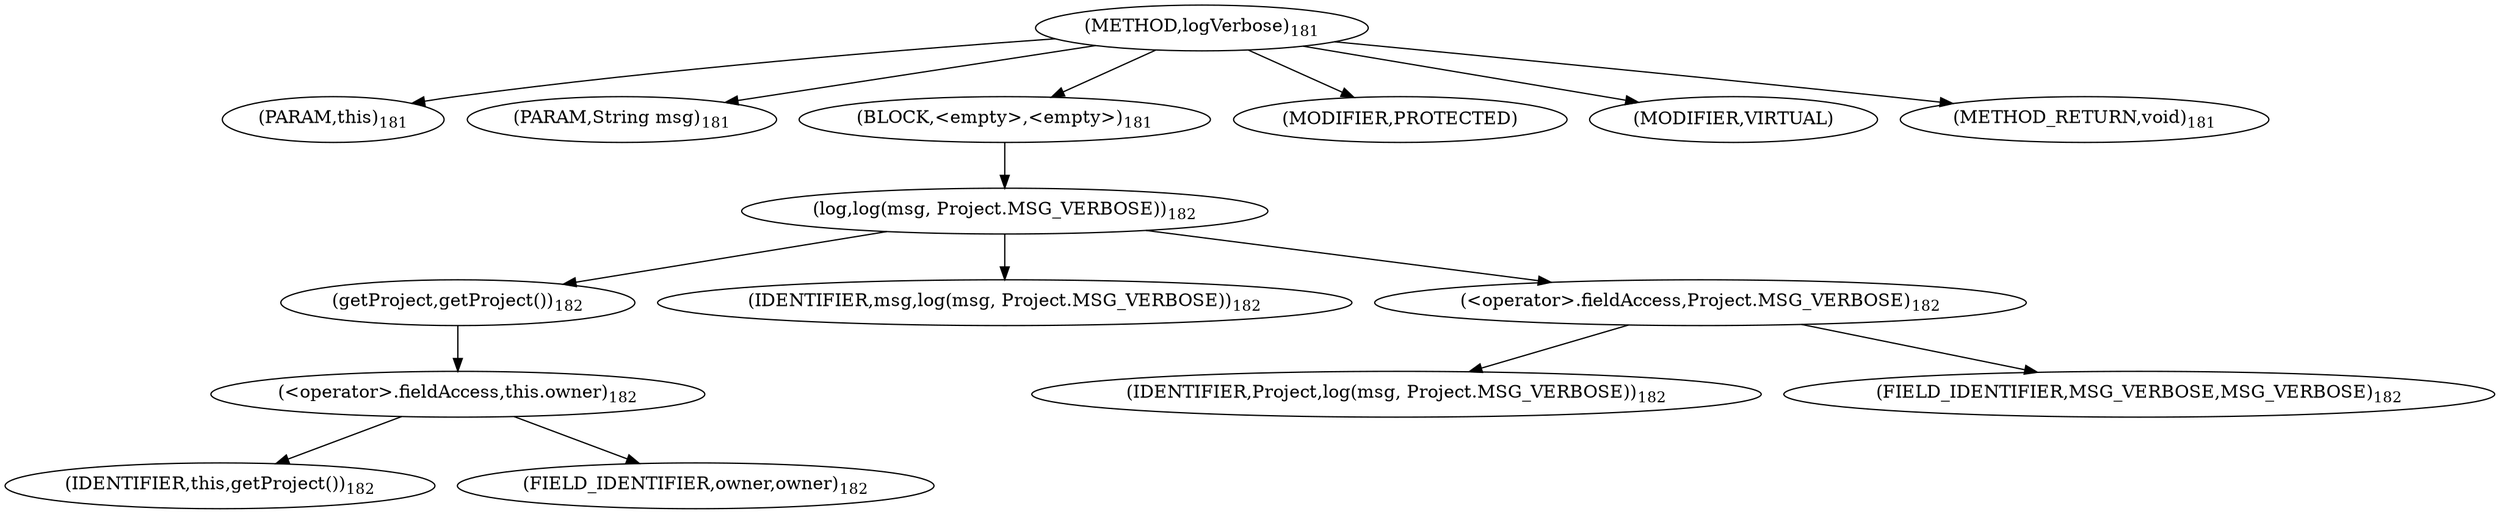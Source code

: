 digraph "logVerbose" {  
"181" [label = <(METHOD,logVerbose)<SUB>181</SUB>> ]
"182" [label = <(PARAM,this)<SUB>181</SUB>> ]
"183" [label = <(PARAM,String msg)<SUB>181</SUB>> ]
"184" [label = <(BLOCK,&lt;empty&gt;,&lt;empty&gt;)<SUB>181</SUB>> ]
"185" [label = <(log,log(msg, Project.MSG_VERBOSE))<SUB>182</SUB>> ]
"186" [label = <(getProject,getProject())<SUB>182</SUB>> ]
"187" [label = <(&lt;operator&gt;.fieldAccess,this.owner)<SUB>182</SUB>> ]
"188" [label = <(IDENTIFIER,this,getProject())<SUB>182</SUB>> ]
"189" [label = <(FIELD_IDENTIFIER,owner,owner)<SUB>182</SUB>> ]
"190" [label = <(IDENTIFIER,msg,log(msg, Project.MSG_VERBOSE))<SUB>182</SUB>> ]
"191" [label = <(&lt;operator&gt;.fieldAccess,Project.MSG_VERBOSE)<SUB>182</SUB>> ]
"192" [label = <(IDENTIFIER,Project,log(msg, Project.MSG_VERBOSE))<SUB>182</SUB>> ]
"193" [label = <(FIELD_IDENTIFIER,MSG_VERBOSE,MSG_VERBOSE)<SUB>182</SUB>> ]
"194" [label = <(MODIFIER,PROTECTED)> ]
"195" [label = <(MODIFIER,VIRTUAL)> ]
"196" [label = <(METHOD_RETURN,void)<SUB>181</SUB>> ]
  "181" -> "182" 
  "181" -> "183" 
  "181" -> "184" 
  "181" -> "194" 
  "181" -> "195" 
  "181" -> "196" 
  "184" -> "185" 
  "185" -> "186" 
  "185" -> "190" 
  "185" -> "191" 
  "186" -> "187" 
  "187" -> "188" 
  "187" -> "189" 
  "191" -> "192" 
  "191" -> "193" 
}
